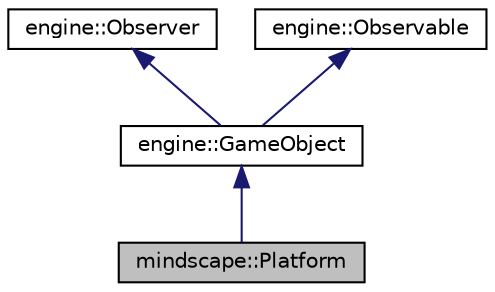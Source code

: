 digraph "mindscape::Platform"
{
  edge [fontname="Helvetica",fontsize="10",labelfontname="Helvetica",labelfontsize="10"];
  node [fontname="Helvetica",fontsize="10",shape=record];
  Node1 [label="mindscape::Platform",height=0.2,width=0.4,color="black", fillcolor="grey75", style="filled", fontcolor="black"];
  Node2 -> Node1 [dir="back",color="midnightblue",fontsize="10",style="solid"];
  Node2 [label="engine::GameObject",height=0.2,width=0.4,color="black", fillcolor="white", style="filled",URL="$classengine_1_1_game_object.html",tooltip="A Game class. "];
  Node3 -> Node2 [dir="back",color="midnightblue",fontsize="10",style="solid"];
  Node3 [label="engine::Observer",height=0.2,width=0.4,color="black", fillcolor="white", style="filled",URL="$classengine_1_1_observer.html"];
  Node4 -> Node2 [dir="back",color="midnightblue",fontsize="10",style="solid"];
  Node4 [label="engine::Observable",height=0.2,width=0.4,color="black", fillcolor="white", style="filled",URL="$classengine_1_1_observable.html"];
}
